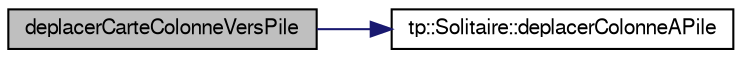 digraph G
{
  edge [fontname="FreeSans",fontsize="10",labelfontname="FreeSans",labelfontsize="10"];
  node [fontname="FreeSans",fontsize="10",shape=record];
  rankdir="LR";
  Node1 [label="deplacerCarteColonneVersPile",height=0.2,width=0.4,color="black", fillcolor="grey75", style="filled" fontcolor="black"];
  Node1 -> Node2 [color="midnightblue",fontsize="10",style="solid",fontname="FreeSans"];
  Node2 [label="tp::Solitaire::deplacerColonneAPile",height=0.2,width=0.4,color="black", fillcolor="white", style="filled",URL="$classtp_1_1_solitaire.html#a4fa6049bda7fa2851650b07473724b85",tooltip="DÃ©place la derniÃ¨re carte de la colonne spÃ©cifiÃ©e par &quot;p_colonneSource&quot; vers la pile spÃ©cifiÃ©e ..."];
}
